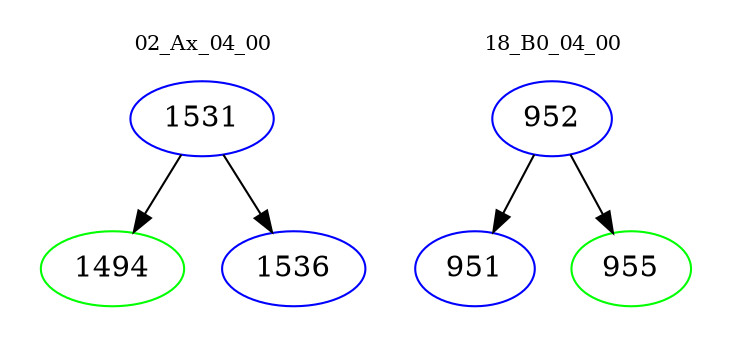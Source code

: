digraph{
subgraph cluster_0 {
color = white
label = "02_Ax_04_00";
fontsize=10;
T0_1531 [label="1531", color="blue"]
T0_1531 -> T0_1494 [color="black"]
T0_1494 [label="1494", color="green"]
T0_1531 -> T0_1536 [color="black"]
T0_1536 [label="1536", color="blue"]
}
subgraph cluster_1 {
color = white
label = "18_B0_04_00";
fontsize=10;
T1_952 [label="952", color="blue"]
T1_952 -> T1_951 [color="black"]
T1_951 [label="951", color="blue"]
T1_952 -> T1_955 [color="black"]
T1_955 [label="955", color="green"]
}
}
